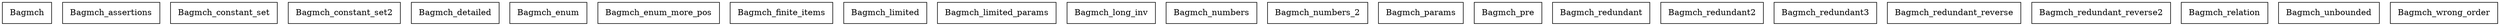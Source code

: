 digraph {
Bagmch [ label=" Bagmch " shape= box ]
Bagmch_assertions [ label=" Bagmch_assertions " shape= box ]
Bagmch_constant_set [ label=" Bagmch_constant_set " shape= box ]
Bagmch_constant_set2 [ label=" Bagmch_constant_set2 " shape= box ]
Bagmch_detailed [ label=" Bagmch_detailed " shape= box ]
Bagmch_enum [ label=" Bagmch_enum " shape= box ]
Bagmch_enum_more_pos [ label=" Bagmch_enum_more_pos " shape= box ]
Bagmch_finite_items [ label=" Bagmch_finite_items " shape= box ]
Bagmch_limited [ label=" Bagmch_limited " shape= box ]
Bagmch_limited_params [ label=" Bagmch_limited_params " shape= box ]
Bagmch_long_inv [ label=" Bagmch_long_inv " shape= box ]
Bagmch_numbers [ label=" Bagmch_numbers " shape= box ]
Bagmch_numbers_2 [ label=" Bagmch_numbers_2 " shape= box ]
Bagmch_params [ label=" Bagmch_params " shape= box ]
Bagmch_pre [ label=" Bagmch_pre " shape= box ]
Bagmch_redundant [ label=" Bagmch_redundant " shape= box ]
Bagmch_redundant2 [ label=" Bagmch_redundant2 " shape= box ]
Bagmch_redundant3 [ label=" Bagmch_redundant3 " shape= box ]
Bagmch_redundant_reverse [ label=" Bagmch_redundant_reverse " shape= box ]
Bagmch_redundant_reverse2 [ label=" Bagmch_redundant_reverse2 " shape= box ]
Bagmch_relation [ label=" Bagmch_relation " shape= box ]
Bagmch_unbounded [ label=" Bagmch_unbounded " shape= box ]
Bagmch_wrong_order [ label=" Bagmch_wrong_order " shape= box ]

}
